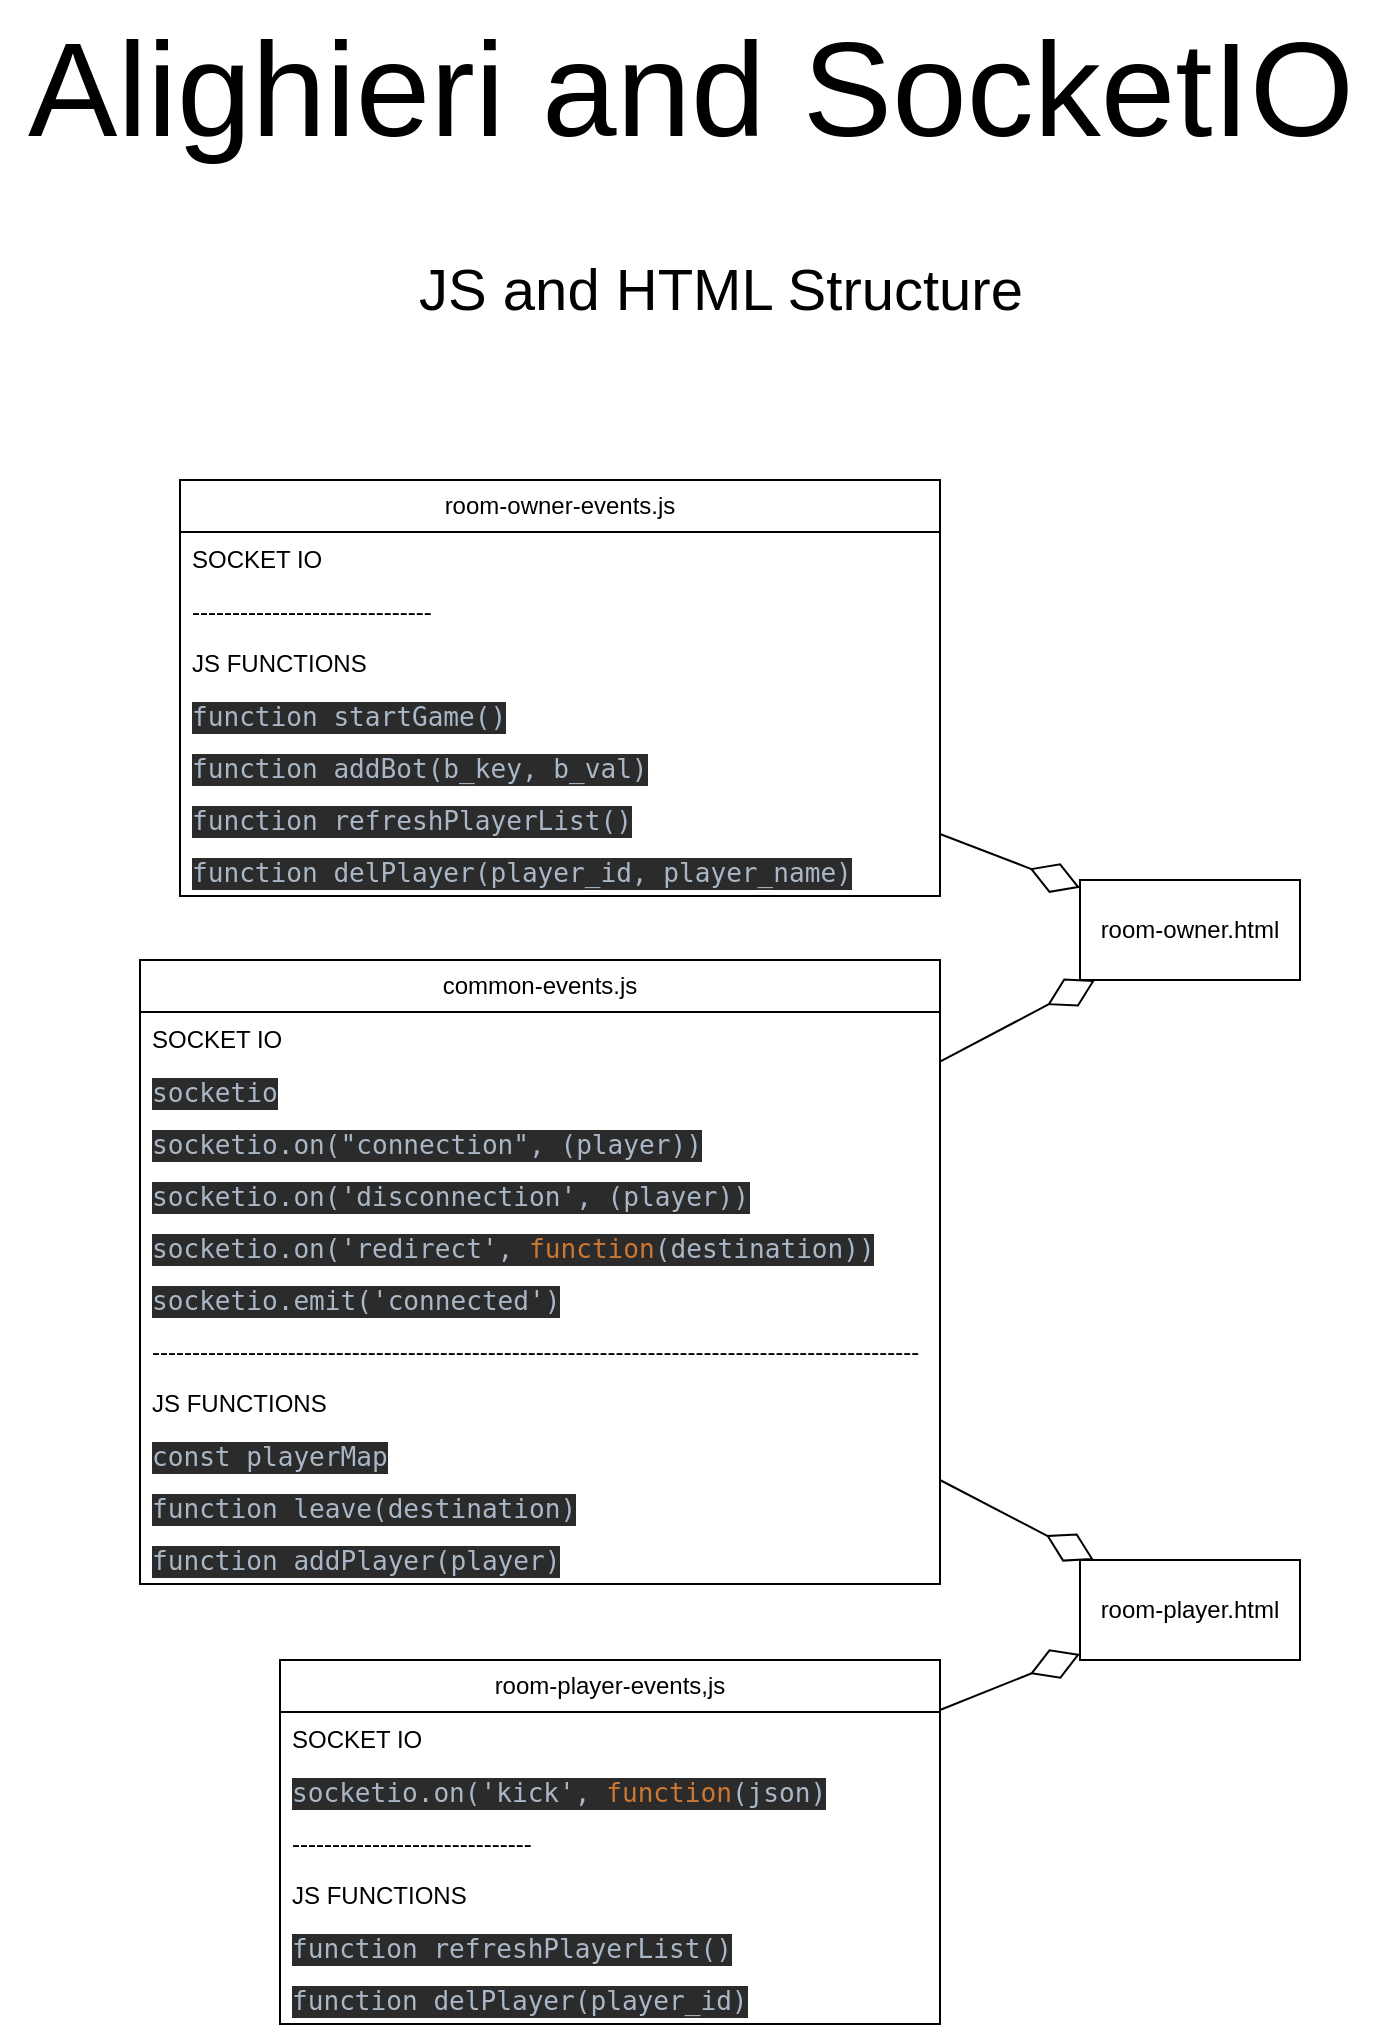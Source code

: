 <mxfile version="21.3.2">
  <diagram name="Page-1" id="tkIi1xEj9_Y3-pboz88r">
    <mxGraphModel dx="3250" dy="1416" grid="1" gridSize="10" guides="1" tooltips="1" connect="1" arrows="1" fold="1" page="1" pageScale="1" pageWidth="850" pageHeight="1100" math="0" shadow="0">
      <root>
        <mxCell id="0" />
        <mxCell id="1" parent="0" />
        <mxCell id="68rHLgOkYImXCddofGvP-1" value="common-events.js" style="swimlane;fontStyle=0;childLayout=stackLayout;horizontal=1;startSize=26;fillColor=none;horizontalStack=0;resizeParent=1;resizeParentMax=0;resizeLast=0;collapsible=1;marginBottom=0;whiteSpace=wrap;html=1;" vertex="1" parent="1">
          <mxGeometry x="-715" y="500" width="400" height="312" as="geometry" />
        </mxCell>
        <mxCell id="68rHLgOkYImXCddofGvP-2" value="SOCKET IO" style="text;strokeColor=none;fillColor=none;align=left;verticalAlign=top;spacingLeft=4;spacingRight=4;overflow=hidden;rotatable=0;points=[[0,0.5],[1,0.5]];portConstraint=eastwest;whiteSpace=wrap;html=1;" vertex="1" parent="68rHLgOkYImXCddofGvP-1">
          <mxGeometry y="26" width="400" height="26" as="geometry" />
        </mxCell>
        <mxCell id="68rHLgOkYImXCddofGvP-3" value="&lt;div style=&quot;background-color: rgb(43, 43, 43); color: rgb(169, 183, 198); font-family: &amp;quot;JetBrains Mono&amp;quot;, monospace; font-size: 9.8pt;&quot;&gt;socketio&lt;/div&gt;" style="text;strokeColor=none;fillColor=none;align=left;verticalAlign=top;spacingLeft=4;spacingRight=4;overflow=hidden;rotatable=0;points=[[0,0.5],[1,0.5]];portConstraint=eastwest;whiteSpace=wrap;html=1;" vertex="1" parent="68rHLgOkYImXCddofGvP-1">
          <mxGeometry y="52" width="400" height="26" as="geometry" />
        </mxCell>
        <mxCell id="68rHLgOkYImXCddofGvP-4" value="&lt;div style=&quot;background-color: rgb(43, 43, 43); color: rgb(169, 183, 198); font-family: &amp;quot;JetBrains Mono&amp;quot;, monospace; font-size: 9.8pt;&quot;&gt;socketio.on(&quot;connection&quot;, (player))&lt;/div&gt;" style="text;strokeColor=none;fillColor=none;align=left;verticalAlign=top;spacingLeft=4;spacingRight=4;overflow=hidden;rotatable=0;points=[[0,0.5],[1,0.5]];portConstraint=eastwest;whiteSpace=wrap;html=1;" vertex="1" parent="68rHLgOkYImXCddofGvP-1">
          <mxGeometry y="78" width="400" height="26" as="geometry" />
        </mxCell>
        <mxCell id="68rHLgOkYImXCddofGvP-5" value="&lt;div style=&quot;background-color: rgb(43, 43, 43); color: rgb(169, 183, 198); font-family: &amp;quot;JetBrains Mono&amp;quot;, monospace; font-size: 9.8pt;&quot;&gt;socketio.on(&#39;disconnection&#39;, (player))&lt;/div&gt;" style="text;strokeColor=none;fillColor=none;align=left;verticalAlign=top;spacingLeft=4;spacingRight=4;overflow=hidden;rotatable=0;points=[[0,0.5],[1,0.5]];portConstraint=eastwest;whiteSpace=wrap;html=1;" vertex="1" parent="68rHLgOkYImXCddofGvP-1">
          <mxGeometry y="104" width="400" height="26" as="geometry" />
        </mxCell>
        <mxCell id="68rHLgOkYImXCddofGvP-6" value="&lt;div style=&quot;background-color: rgb(43, 43, 43); color: rgb(169, 183, 198); font-family: &amp;quot;JetBrains Mono&amp;quot;, monospace; font-size: 9.8pt;&quot;&gt;socketio.on(&#39;redirect&#39;, &lt;span style=&quot;color:#cc7832;&quot;&gt;function&lt;/span&gt;(destination))&lt;/div&gt;" style="text;strokeColor=none;fillColor=none;align=left;verticalAlign=top;spacingLeft=4;spacingRight=4;overflow=hidden;rotatable=0;points=[[0,0.5],[1,0.5]];portConstraint=eastwest;whiteSpace=wrap;html=1;" vertex="1" parent="68rHLgOkYImXCddofGvP-1">
          <mxGeometry y="130" width="400" height="26" as="geometry" />
        </mxCell>
        <mxCell id="68rHLgOkYImXCddofGvP-7" value="&lt;div style=&quot;background-color: rgb(43, 43, 43); color: rgb(169, 183, 198); font-family: &amp;quot;JetBrains Mono&amp;quot;, monospace; font-size: 9.8pt;&quot;&gt;socketio.emit(&#39;connected&#39;)&lt;/div&gt;" style="text;strokeColor=none;fillColor=none;align=left;verticalAlign=top;spacingLeft=4;spacingRight=4;overflow=hidden;rotatable=0;points=[[0,0.5],[1,0.5]];portConstraint=eastwest;whiteSpace=wrap;html=1;" vertex="1" parent="68rHLgOkYImXCddofGvP-1">
          <mxGeometry y="156" width="400" height="26" as="geometry" />
        </mxCell>
        <mxCell id="68rHLgOkYImXCddofGvP-8" value="------------------------------------------------------------------------------------------------" style="text;strokeColor=none;fillColor=none;align=left;verticalAlign=top;spacingLeft=4;spacingRight=4;overflow=hidden;rotatable=0;points=[[0,0.5],[1,0.5]];portConstraint=eastwest;whiteSpace=wrap;html=1;" vertex="1" parent="68rHLgOkYImXCddofGvP-1">
          <mxGeometry y="182" width="400" height="26" as="geometry" />
        </mxCell>
        <mxCell id="68rHLgOkYImXCddofGvP-9" value="JS FUNCTIONS" style="text;strokeColor=none;fillColor=none;align=left;verticalAlign=top;spacingLeft=4;spacingRight=4;overflow=hidden;rotatable=0;points=[[0,0.5],[1,0.5]];portConstraint=eastwest;whiteSpace=wrap;html=1;" vertex="1" parent="68rHLgOkYImXCddofGvP-1">
          <mxGeometry y="208" width="400" height="26" as="geometry" />
        </mxCell>
        <mxCell id="68rHLgOkYImXCddofGvP-10" value="&lt;div style=&quot;background-color: rgb(43, 43, 43); color: rgb(169, 183, 198); font-family: &amp;quot;JetBrains Mono&amp;quot;, monospace; font-size: 9.8pt;&quot;&gt;const playerMap&lt;/div&gt;" style="text;strokeColor=none;fillColor=none;align=left;verticalAlign=top;spacingLeft=4;spacingRight=4;overflow=hidden;rotatable=0;points=[[0,0.5],[1,0.5]];portConstraint=eastwest;whiteSpace=wrap;html=1;" vertex="1" parent="68rHLgOkYImXCddofGvP-1">
          <mxGeometry y="234" width="400" height="26" as="geometry" />
        </mxCell>
        <mxCell id="68rHLgOkYImXCddofGvP-11" value="&lt;div style=&quot;background-color: rgb(43, 43, 43); color: rgb(169, 183, 198); font-family: &amp;quot;JetBrains Mono&amp;quot;, monospace; font-size: 9.8pt;&quot;&gt;function leave(destination)&lt;/div&gt;" style="text;strokeColor=none;fillColor=none;align=left;verticalAlign=top;spacingLeft=4;spacingRight=4;overflow=hidden;rotatable=0;points=[[0,0.5],[1,0.5]];portConstraint=eastwest;whiteSpace=wrap;html=1;" vertex="1" parent="68rHLgOkYImXCddofGvP-1">
          <mxGeometry y="260" width="400" height="26" as="geometry" />
        </mxCell>
        <mxCell id="68rHLgOkYImXCddofGvP-12" value="&lt;div style=&quot;background-color: rgb(43, 43, 43); color: rgb(169, 183, 198); font-family: &amp;quot;JetBrains Mono&amp;quot;, monospace; font-size: 9.8pt;&quot;&gt;function addPlayer(player)&lt;/div&gt;" style="text;strokeColor=none;fillColor=none;align=left;verticalAlign=top;spacingLeft=4;spacingRight=4;overflow=hidden;rotatable=0;points=[[0,0.5],[1,0.5]];portConstraint=eastwest;whiteSpace=wrap;html=1;" vertex="1" parent="68rHLgOkYImXCddofGvP-1">
          <mxGeometry y="286" width="400" height="26" as="geometry" />
        </mxCell>
        <mxCell id="68rHLgOkYImXCddofGvP-13" value="room-owner-events.js" style="swimlane;fontStyle=0;childLayout=stackLayout;horizontal=1;startSize=26;fillColor=none;horizontalStack=0;resizeParent=1;resizeParentMax=0;resizeLast=0;collapsible=1;marginBottom=0;whiteSpace=wrap;html=1;" vertex="1" parent="1">
          <mxGeometry x="-695" y="260" width="380" height="208" as="geometry" />
        </mxCell>
        <mxCell id="68rHLgOkYImXCddofGvP-14" value="SOCKET IO" style="text;strokeColor=none;fillColor=none;align=left;verticalAlign=top;spacingLeft=4;spacingRight=4;overflow=hidden;rotatable=0;points=[[0,0.5],[1,0.5]];portConstraint=eastwest;whiteSpace=wrap;html=1;" vertex="1" parent="68rHLgOkYImXCddofGvP-13">
          <mxGeometry y="26" width="380" height="26" as="geometry" />
        </mxCell>
        <mxCell id="68rHLgOkYImXCddofGvP-15" value="------------------------------" style="text;strokeColor=none;fillColor=none;align=left;verticalAlign=top;spacingLeft=4;spacingRight=4;overflow=hidden;rotatable=0;points=[[0,0.5],[1,0.5]];portConstraint=eastwest;whiteSpace=wrap;html=1;" vertex="1" parent="68rHLgOkYImXCddofGvP-13">
          <mxGeometry y="52" width="380" height="26" as="geometry" />
        </mxCell>
        <mxCell id="68rHLgOkYImXCddofGvP-16" value="JS FUNCTIONS" style="text;strokeColor=none;fillColor=none;align=left;verticalAlign=top;spacingLeft=4;spacingRight=4;overflow=hidden;rotatable=0;points=[[0,0.5],[1,0.5]];portConstraint=eastwest;whiteSpace=wrap;html=1;" vertex="1" parent="68rHLgOkYImXCddofGvP-13">
          <mxGeometry y="78" width="380" height="26" as="geometry" />
        </mxCell>
        <mxCell id="68rHLgOkYImXCddofGvP-17" value="&lt;div style=&quot;background-color: rgb(43, 43, 43); color: rgb(169, 183, 198); font-family: &amp;quot;JetBrains Mono&amp;quot;, monospace; font-size: 9.8pt;&quot;&gt;function startGame()&lt;/div&gt;" style="text;strokeColor=none;fillColor=none;align=left;verticalAlign=top;spacingLeft=4;spacingRight=4;overflow=hidden;rotatable=0;points=[[0,0.5],[1,0.5]];portConstraint=eastwest;whiteSpace=wrap;html=1;" vertex="1" parent="68rHLgOkYImXCddofGvP-13">
          <mxGeometry y="104" width="380" height="26" as="geometry" />
        </mxCell>
        <mxCell id="68rHLgOkYImXCddofGvP-18" value="&lt;div style=&quot;background-color: rgb(43, 43, 43); color: rgb(169, 183, 198); font-family: &amp;quot;JetBrains Mono&amp;quot;, monospace; font-size: 9.8pt;&quot;&gt;&lt;div style=&quot;font-size: 9.8pt;&quot;&gt;function addBot(b_key, b_val)&lt;/div&gt;&lt;/div&gt;" style="text;strokeColor=none;fillColor=none;align=left;verticalAlign=top;spacingLeft=4;spacingRight=4;overflow=hidden;rotatable=0;points=[[0,0.5],[1,0.5]];portConstraint=eastwest;whiteSpace=wrap;html=1;" vertex="1" parent="68rHLgOkYImXCddofGvP-13">
          <mxGeometry y="130" width="380" height="26" as="geometry" />
        </mxCell>
        <mxCell id="68rHLgOkYImXCddofGvP-19" value="&lt;div style=&quot;background-color: rgb(43, 43, 43); color: rgb(169, 183, 198); font-family: &amp;quot;JetBrains Mono&amp;quot;, monospace; font-size: 9.8pt;&quot;&gt;&lt;div style=&quot;font-size: 9.8pt;&quot;&gt;function refreshPlayerList()&lt;/div&gt;&lt;/div&gt;" style="text;strokeColor=none;fillColor=none;align=left;verticalAlign=top;spacingLeft=4;spacingRight=4;overflow=hidden;rotatable=0;points=[[0,0.5],[1,0.5]];portConstraint=eastwest;whiteSpace=wrap;html=1;" vertex="1" parent="68rHLgOkYImXCddofGvP-13">
          <mxGeometry y="156" width="380" height="26" as="geometry" />
        </mxCell>
        <mxCell id="68rHLgOkYImXCddofGvP-20" value="&lt;div style=&quot;background-color: rgb(43, 43, 43); color: rgb(169, 183, 198); font-family: &amp;quot;JetBrains Mono&amp;quot;, monospace; font-size: 9.8pt;&quot;&gt;&lt;div style=&quot;font-size: 9.8pt;&quot;&gt;&lt;div style=&quot;font-size: 9.8pt;&quot;&gt;function delPlayer(player_id, player_name)&lt;/div&gt;&lt;/div&gt;&lt;/div&gt;" style="text;strokeColor=none;fillColor=none;align=left;verticalAlign=top;spacingLeft=4;spacingRight=4;overflow=hidden;rotatable=0;points=[[0,0.5],[1,0.5]];portConstraint=eastwest;whiteSpace=wrap;html=1;" vertex="1" parent="68rHLgOkYImXCddofGvP-13">
          <mxGeometry y="182" width="380" height="26" as="geometry" />
        </mxCell>
        <mxCell id="68rHLgOkYImXCddofGvP-21" value="room-player-events,js" style="swimlane;fontStyle=0;childLayout=stackLayout;horizontal=1;startSize=26;fillColor=none;horizontalStack=0;resizeParent=1;resizeParentMax=0;resizeLast=0;collapsible=1;marginBottom=0;whiteSpace=wrap;html=1;" vertex="1" parent="1">
          <mxGeometry x="-645" y="850" width="330" height="182" as="geometry" />
        </mxCell>
        <mxCell id="68rHLgOkYImXCddofGvP-22" value="SOCKET IO" style="text;strokeColor=none;fillColor=none;align=left;verticalAlign=top;spacingLeft=4;spacingRight=4;overflow=hidden;rotatable=0;points=[[0,0.5],[1,0.5]];portConstraint=eastwest;whiteSpace=wrap;html=1;" vertex="1" parent="68rHLgOkYImXCddofGvP-21">
          <mxGeometry y="26" width="330" height="26" as="geometry" />
        </mxCell>
        <mxCell id="68rHLgOkYImXCddofGvP-23" value="&lt;div style=&quot;background-color: rgb(43, 43, 43); color: rgb(169, 183, 198); font-family: &amp;quot;JetBrains Mono&amp;quot;, monospace; font-size: 9.8pt;&quot;&gt;socketio.on(&#39;kick&#39;, &lt;span style=&quot;color:#cc7832;&quot;&gt;function&lt;/span&gt;(json)&lt;/div&gt;" style="text;strokeColor=none;fillColor=none;align=left;verticalAlign=top;spacingLeft=4;spacingRight=4;overflow=hidden;rotatable=0;points=[[0,0.5],[1,0.5]];portConstraint=eastwest;whiteSpace=wrap;html=1;" vertex="1" parent="68rHLgOkYImXCddofGvP-21">
          <mxGeometry y="52" width="330" height="26" as="geometry" />
        </mxCell>
        <mxCell id="68rHLgOkYImXCddofGvP-24" value="------------------------------" style="text;strokeColor=none;fillColor=none;align=left;verticalAlign=top;spacingLeft=4;spacingRight=4;overflow=hidden;rotatable=0;points=[[0,0.5],[1,0.5]];portConstraint=eastwest;whiteSpace=wrap;html=1;" vertex="1" parent="68rHLgOkYImXCddofGvP-21">
          <mxGeometry y="78" width="330" height="26" as="geometry" />
        </mxCell>
        <mxCell id="68rHLgOkYImXCddofGvP-25" value="JS FUNCTIONS" style="text;strokeColor=none;fillColor=none;align=left;verticalAlign=top;spacingLeft=4;spacingRight=4;overflow=hidden;rotatable=0;points=[[0,0.5],[1,0.5]];portConstraint=eastwest;whiteSpace=wrap;html=1;" vertex="1" parent="68rHLgOkYImXCddofGvP-21">
          <mxGeometry y="104" width="330" height="26" as="geometry" />
        </mxCell>
        <mxCell id="68rHLgOkYImXCddofGvP-26" value="&lt;div style=&quot;background-color: rgb(43, 43, 43); color: rgb(169, 183, 198); font-family: &amp;quot;JetBrains Mono&amp;quot;, monospace; font-size: 9.8pt;&quot;&gt;function refreshPlayerList()&lt;/div&gt;" style="text;strokeColor=none;fillColor=none;align=left;verticalAlign=top;spacingLeft=4;spacingRight=4;overflow=hidden;rotatable=0;points=[[0,0.5],[1,0.5]];portConstraint=eastwest;whiteSpace=wrap;html=1;" vertex="1" parent="68rHLgOkYImXCddofGvP-21">
          <mxGeometry y="130" width="330" height="26" as="geometry" />
        </mxCell>
        <mxCell id="68rHLgOkYImXCddofGvP-27" value="&lt;div style=&quot;background-color: rgb(43, 43, 43); color: rgb(169, 183, 198); font-family: &amp;quot;JetBrains Mono&amp;quot;, monospace; font-size: 9.8pt;&quot;&gt;function delPlayer(player_id)&lt;/div&gt;" style="text;strokeColor=none;fillColor=none;align=left;verticalAlign=top;spacingLeft=4;spacingRight=4;overflow=hidden;rotatable=0;points=[[0,0.5],[1,0.5]];portConstraint=eastwest;whiteSpace=wrap;html=1;" vertex="1" parent="68rHLgOkYImXCddofGvP-21">
          <mxGeometry y="156" width="330" height="26" as="geometry" />
        </mxCell>
        <mxCell id="68rHLgOkYImXCddofGvP-28" value="room-player.html" style="html=1;whiteSpace=wrap;" vertex="1" parent="1">
          <mxGeometry x="-245" y="800" width="110" height="50" as="geometry" />
        </mxCell>
        <mxCell id="68rHLgOkYImXCddofGvP-29" value="room-owner.html" style="html=1;whiteSpace=wrap;" vertex="1" parent="1">
          <mxGeometry x="-245" y="460" width="110" height="50" as="geometry" />
        </mxCell>
        <mxCell id="68rHLgOkYImXCddofGvP-30" value="" style="endArrow=diamondThin;endFill=0;endSize=24;html=1;rounded=0;" edge="1" parent="1" source="68rHLgOkYImXCddofGvP-1" target="68rHLgOkYImXCddofGvP-28">
          <mxGeometry width="160" relative="1" as="geometry">
            <mxPoint x="-235" y="730" as="sourcePoint" />
            <mxPoint x="-75" y="730" as="targetPoint" />
          </mxGeometry>
        </mxCell>
        <mxCell id="68rHLgOkYImXCddofGvP-31" value="" style="endArrow=diamondThin;endFill=0;endSize=24;html=1;rounded=0;" edge="1" parent="1" source="68rHLgOkYImXCddofGvP-1" target="68rHLgOkYImXCddofGvP-29">
          <mxGeometry width="160" relative="1" as="geometry">
            <mxPoint x="-215" y="543" as="sourcePoint" />
            <mxPoint x="-200" y="649" as="targetPoint" />
          </mxGeometry>
        </mxCell>
        <mxCell id="68rHLgOkYImXCddofGvP-32" value="" style="endArrow=diamondThin;endFill=0;endSize=24;html=1;rounded=0;" edge="1" parent="1" source="68rHLgOkYImXCddofGvP-13" target="68rHLgOkYImXCddofGvP-29">
          <mxGeometry width="160" relative="1" as="geometry">
            <mxPoint x="35" y="740" as="sourcePoint" />
            <mxPoint x="-30" y="674" as="targetPoint" />
          </mxGeometry>
        </mxCell>
        <mxCell id="68rHLgOkYImXCddofGvP-33" value="" style="endArrow=diamondThin;endFill=0;endSize=24;html=1;rounded=0;" edge="1" parent="1" source="68rHLgOkYImXCddofGvP-21" target="68rHLgOkYImXCddofGvP-28">
          <mxGeometry width="160" relative="1" as="geometry">
            <mxPoint x="105" y="687" as="sourcePoint" />
            <mxPoint x="-2" y="674" as="targetPoint" />
          </mxGeometry>
        </mxCell>
        <mxCell id="68rHLgOkYImXCddofGvP-35" value="Alighieri and SocketIO" style="text;html=1;align=center;verticalAlign=middle;resizable=0;points=[];autosize=1;strokeColor=none;fillColor=none;fontSize=67;" vertex="1" parent="1">
          <mxGeometry x="-785" y="20" width="690" height="90" as="geometry" />
        </mxCell>
        <mxCell id="68rHLgOkYImXCddofGvP-36" value="JS and HTML Structure" style="text;html=1;align=center;verticalAlign=middle;resizable=0;points=[];autosize=1;strokeColor=none;fillColor=none;fontSize=29;" vertex="1" parent="1">
          <mxGeometry x="-590" y="140" width="330" height="50" as="geometry" />
        </mxCell>
      </root>
    </mxGraphModel>
  </diagram>
</mxfile>
